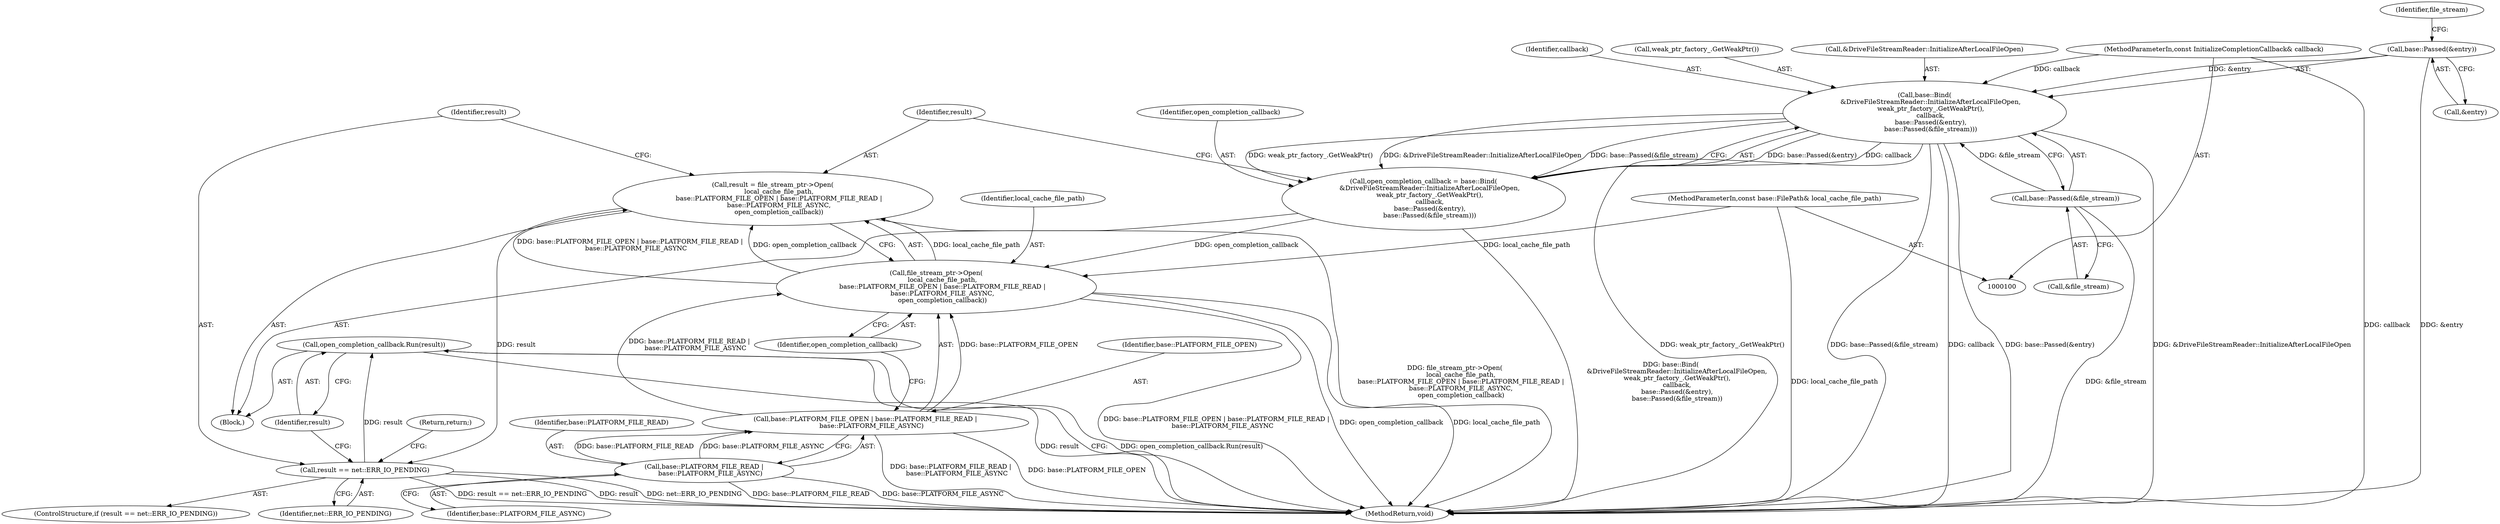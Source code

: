 digraph "0_Chrome_57fb5393bf051c590769c9b5723d5a9f4090a4cc@API" {
"1000170" [label="(Call,open_completion_callback.Run(result))"];
"1000165" [label="(Call,result == net::ERR_IO_PENDING)"];
"1000154" [label="(Call,result = file_stream_ptr->Open(\n      local_cache_file_path,\n      base::PLATFORM_FILE_OPEN | base::PLATFORM_FILE_READ |\n      base::PLATFORM_FILE_ASYNC,\n      open_completion_callback))"];
"1000156" [label="(Call,file_stream_ptr->Open(\n      local_cache_file_path,\n      base::PLATFORM_FILE_OPEN | base::PLATFORM_FILE_READ |\n      base::PLATFORM_FILE_ASYNC,\n      open_completion_callback))"];
"1000105" [label="(MethodParameterIn,const base::FilePath& local_cache_file_path)"];
"1000158" [label="(Call,base::PLATFORM_FILE_OPEN | base::PLATFORM_FILE_READ |\n      base::PLATFORM_FILE_ASYNC)"];
"1000160" [label="(Call,base::PLATFORM_FILE_READ |\n      base::PLATFORM_FILE_ASYNC)"];
"1000140" [label="(Call,open_completion_callback = base::Bind(\n      &DriveFileStreamReader::InitializeAfterLocalFileOpen,\n      weak_ptr_factory_.GetWeakPtr(),\n      callback,\n      base::Passed(&entry),\n      base::Passed(&file_stream)))"];
"1000142" [label="(Call,base::Bind(\n      &DriveFileStreamReader::InitializeAfterLocalFileOpen,\n      weak_ptr_factory_.GetWeakPtr(),\n      callback,\n      base::Passed(&entry),\n      base::Passed(&file_stream)))"];
"1000102" [label="(MethodParameterIn,const InitializeCompletionCallback& callback)"];
"1000147" [label="(Call,base::Passed(&entry))"];
"1000150" [label="(Call,base::Passed(&file_stream))"];
"1000142" [label="(Call,base::Bind(\n      &DriveFileStreamReader::InitializeAfterLocalFileOpen,\n      weak_ptr_factory_.GetWeakPtr(),\n      callback,\n      base::Passed(&entry),\n      base::Passed(&file_stream)))"];
"1000170" [label="(Call,open_completion_callback.Run(result))"];
"1000158" [label="(Call,base::PLATFORM_FILE_OPEN | base::PLATFORM_FILE_READ |\n      base::PLATFORM_FILE_ASYNC)"];
"1000161" [label="(Identifier,base::PLATFORM_FILE_READ)"];
"1000165" [label="(Call,result == net::ERR_IO_PENDING)"];
"1000163" [label="(Identifier,open_completion_callback)"];
"1000169" [label="(Return,return;)"];
"1000160" [label="(Call,base::PLATFORM_FILE_READ |\n      base::PLATFORM_FILE_ASYNC)"];
"1000106" [label="(Block,)"];
"1000172" [label="(MethodReturn,void)"];
"1000159" [label="(Identifier,base::PLATFORM_FILE_OPEN)"];
"1000162" [label="(Identifier,base::PLATFORM_FILE_ASYNC)"];
"1000105" [label="(MethodParameterIn,const base::FilePath& local_cache_file_path)"];
"1000167" [label="(Identifier,net::ERR_IO_PENDING)"];
"1000156" [label="(Call,file_stream_ptr->Open(\n      local_cache_file_path,\n      base::PLATFORM_FILE_OPEN | base::PLATFORM_FILE_READ |\n      base::PLATFORM_FILE_ASYNC,\n      open_completion_callback))"];
"1000148" [label="(Call,&entry)"];
"1000157" [label="(Identifier,local_cache_file_path)"];
"1000143" [label="(Call,&DriveFileStreamReader::InitializeAfterLocalFileOpen)"];
"1000171" [label="(Identifier,result)"];
"1000155" [label="(Identifier,result)"];
"1000102" [label="(MethodParameterIn,const InitializeCompletionCallback& callback)"];
"1000147" [label="(Call,base::Passed(&entry))"];
"1000141" [label="(Identifier,open_completion_callback)"];
"1000150" [label="(Call,base::Passed(&file_stream))"];
"1000166" [label="(Identifier,result)"];
"1000152" [label="(Identifier,file_stream)"];
"1000164" [label="(ControlStructure,if (result == net::ERR_IO_PENDING))"];
"1000146" [label="(Identifier,callback)"];
"1000140" [label="(Call,open_completion_callback = base::Bind(\n      &DriveFileStreamReader::InitializeAfterLocalFileOpen,\n      weak_ptr_factory_.GetWeakPtr(),\n      callback,\n      base::Passed(&entry),\n      base::Passed(&file_stream)))"];
"1000154" [label="(Call,result = file_stream_ptr->Open(\n      local_cache_file_path,\n      base::PLATFORM_FILE_OPEN | base::PLATFORM_FILE_READ |\n      base::PLATFORM_FILE_ASYNC,\n      open_completion_callback))"];
"1000145" [label="(Call,weak_ptr_factory_.GetWeakPtr())"];
"1000151" [label="(Call,&file_stream)"];
"1000170" -> "1000106"  [label="AST: "];
"1000170" -> "1000171"  [label="CFG: "];
"1000171" -> "1000170"  [label="AST: "];
"1000172" -> "1000170"  [label="CFG: "];
"1000170" -> "1000172"  [label="DDG: result"];
"1000170" -> "1000172"  [label="DDG: open_completion_callback.Run(result)"];
"1000165" -> "1000170"  [label="DDG: result"];
"1000165" -> "1000164"  [label="AST: "];
"1000165" -> "1000167"  [label="CFG: "];
"1000166" -> "1000165"  [label="AST: "];
"1000167" -> "1000165"  [label="AST: "];
"1000169" -> "1000165"  [label="CFG: "];
"1000171" -> "1000165"  [label="CFG: "];
"1000165" -> "1000172"  [label="DDG: result"];
"1000165" -> "1000172"  [label="DDG: net::ERR_IO_PENDING"];
"1000165" -> "1000172"  [label="DDG: result == net::ERR_IO_PENDING"];
"1000154" -> "1000165"  [label="DDG: result"];
"1000154" -> "1000106"  [label="AST: "];
"1000154" -> "1000156"  [label="CFG: "];
"1000155" -> "1000154"  [label="AST: "];
"1000156" -> "1000154"  [label="AST: "];
"1000166" -> "1000154"  [label="CFG: "];
"1000154" -> "1000172"  [label="DDG: file_stream_ptr->Open(\n      local_cache_file_path,\n      base::PLATFORM_FILE_OPEN | base::PLATFORM_FILE_READ |\n      base::PLATFORM_FILE_ASYNC,\n      open_completion_callback)"];
"1000156" -> "1000154"  [label="DDG: local_cache_file_path"];
"1000156" -> "1000154"  [label="DDG: base::PLATFORM_FILE_OPEN | base::PLATFORM_FILE_READ |\n      base::PLATFORM_FILE_ASYNC"];
"1000156" -> "1000154"  [label="DDG: open_completion_callback"];
"1000156" -> "1000163"  [label="CFG: "];
"1000157" -> "1000156"  [label="AST: "];
"1000158" -> "1000156"  [label="AST: "];
"1000163" -> "1000156"  [label="AST: "];
"1000156" -> "1000172"  [label="DDG: local_cache_file_path"];
"1000156" -> "1000172"  [label="DDG: base::PLATFORM_FILE_OPEN | base::PLATFORM_FILE_READ |\n      base::PLATFORM_FILE_ASYNC"];
"1000156" -> "1000172"  [label="DDG: open_completion_callback"];
"1000105" -> "1000156"  [label="DDG: local_cache_file_path"];
"1000158" -> "1000156"  [label="DDG: base::PLATFORM_FILE_OPEN"];
"1000158" -> "1000156"  [label="DDG: base::PLATFORM_FILE_READ |\n      base::PLATFORM_FILE_ASYNC"];
"1000140" -> "1000156"  [label="DDG: open_completion_callback"];
"1000105" -> "1000100"  [label="AST: "];
"1000105" -> "1000172"  [label="DDG: local_cache_file_path"];
"1000158" -> "1000160"  [label="CFG: "];
"1000159" -> "1000158"  [label="AST: "];
"1000160" -> "1000158"  [label="AST: "];
"1000163" -> "1000158"  [label="CFG: "];
"1000158" -> "1000172"  [label="DDG: base::PLATFORM_FILE_READ |\n      base::PLATFORM_FILE_ASYNC"];
"1000158" -> "1000172"  [label="DDG: base::PLATFORM_FILE_OPEN"];
"1000160" -> "1000158"  [label="DDG: base::PLATFORM_FILE_READ"];
"1000160" -> "1000158"  [label="DDG: base::PLATFORM_FILE_ASYNC"];
"1000160" -> "1000162"  [label="CFG: "];
"1000161" -> "1000160"  [label="AST: "];
"1000162" -> "1000160"  [label="AST: "];
"1000160" -> "1000172"  [label="DDG: base::PLATFORM_FILE_ASYNC"];
"1000160" -> "1000172"  [label="DDG: base::PLATFORM_FILE_READ"];
"1000140" -> "1000106"  [label="AST: "];
"1000140" -> "1000142"  [label="CFG: "];
"1000141" -> "1000140"  [label="AST: "];
"1000142" -> "1000140"  [label="AST: "];
"1000155" -> "1000140"  [label="CFG: "];
"1000140" -> "1000172"  [label="DDG: base::Bind(\n      &DriveFileStreamReader::InitializeAfterLocalFileOpen,\n      weak_ptr_factory_.GetWeakPtr(),\n      callback,\n      base::Passed(&entry),\n      base::Passed(&file_stream))"];
"1000142" -> "1000140"  [label="DDG: base::Passed(&entry)"];
"1000142" -> "1000140"  [label="DDG: callback"];
"1000142" -> "1000140"  [label="DDG: weak_ptr_factory_.GetWeakPtr()"];
"1000142" -> "1000140"  [label="DDG: &DriveFileStreamReader::InitializeAfterLocalFileOpen"];
"1000142" -> "1000140"  [label="DDG: base::Passed(&file_stream)"];
"1000142" -> "1000150"  [label="CFG: "];
"1000143" -> "1000142"  [label="AST: "];
"1000145" -> "1000142"  [label="AST: "];
"1000146" -> "1000142"  [label="AST: "];
"1000147" -> "1000142"  [label="AST: "];
"1000150" -> "1000142"  [label="AST: "];
"1000142" -> "1000172"  [label="DDG: &DriveFileStreamReader::InitializeAfterLocalFileOpen"];
"1000142" -> "1000172"  [label="DDG: weak_ptr_factory_.GetWeakPtr()"];
"1000142" -> "1000172"  [label="DDG: base::Passed(&file_stream)"];
"1000142" -> "1000172"  [label="DDG: callback"];
"1000142" -> "1000172"  [label="DDG: base::Passed(&entry)"];
"1000102" -> "1000142"  [label="DDG: callback"];
"1000147" -> "1000142"  [label="DDG: &entry"];
"1000150" -> "1000142"  [label="DDG: &file_stream"];
"1000102" -> "1000100"  [label="AST: "];
"1000102" -> "1000172"  [label="DDG: callback"];
"1000147" -> "1000148"  [label="CFG: "];
"1000148" -> "1000147"  [label="AST: "];
"1000152" -> "1000147"  [label="CFG: "];
"1000147" -> "1000172"  [label="DDG: &entry"];
"1000150" -> "1000151"  [label="CFG: "];
"1000151" -> "1000150"  [label="AST: "];
"1000150" -> "1000172"  [label="DDG: &file_stream"];
}

